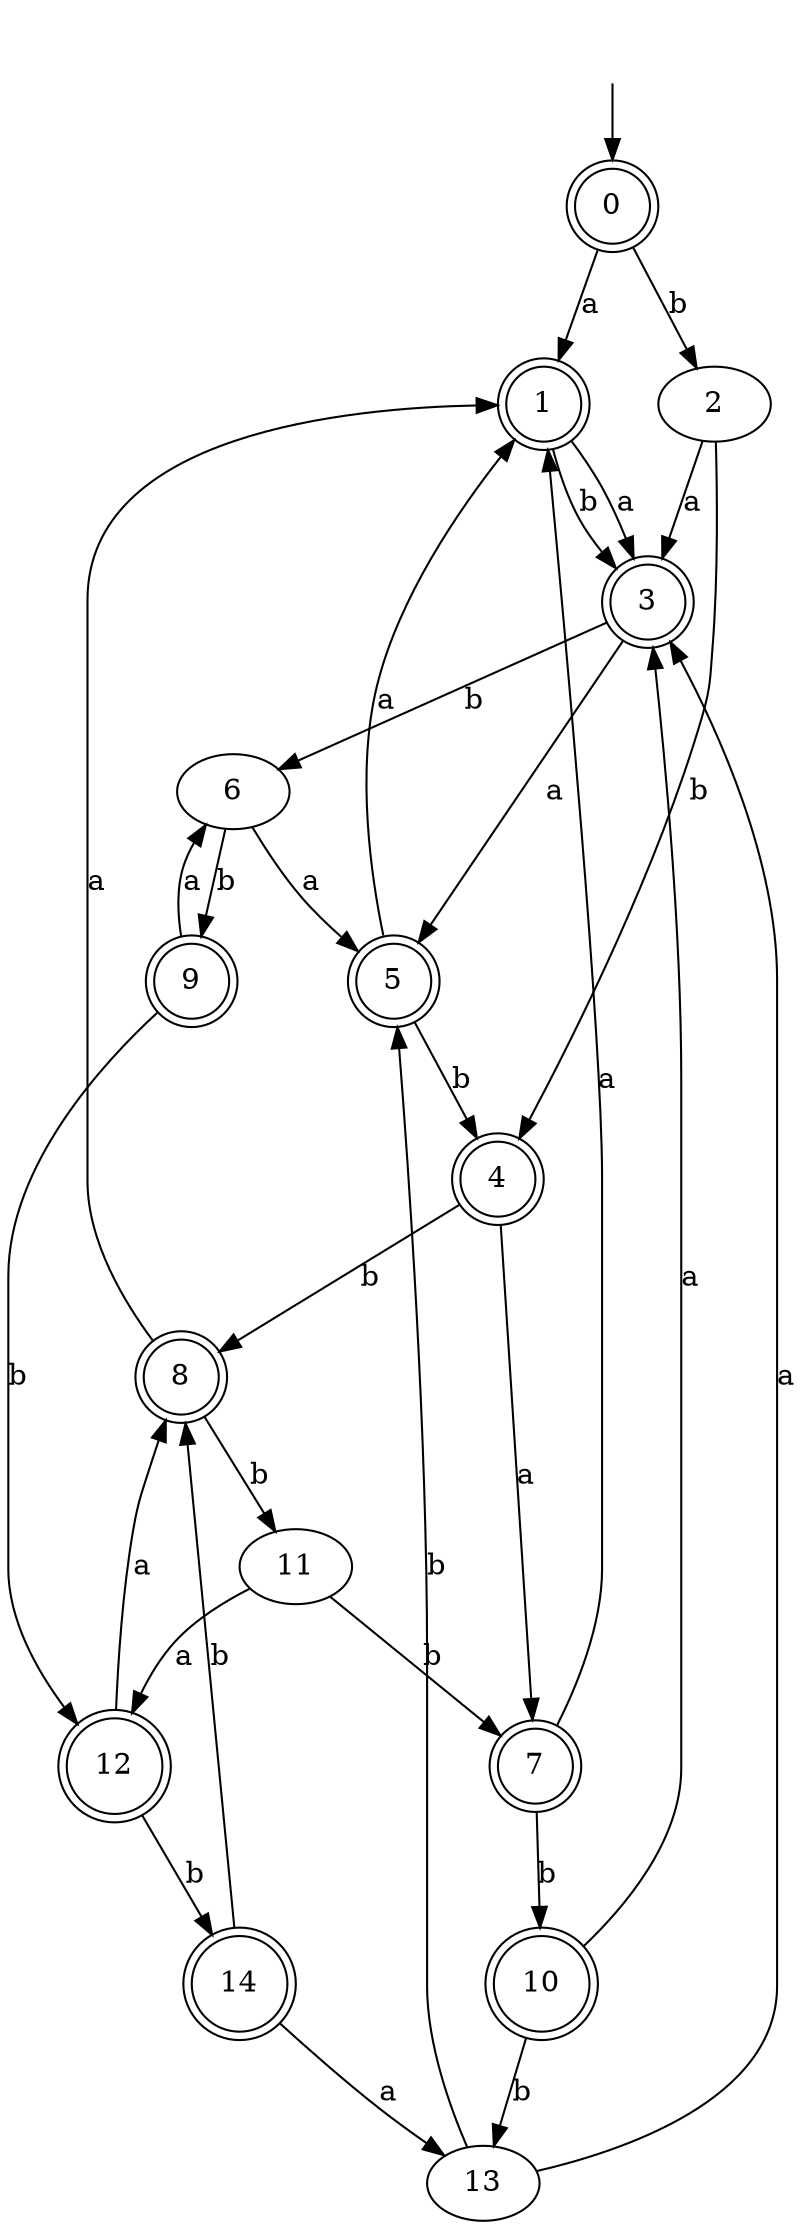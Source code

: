 digraph RandomDFA {
  __start0 [label="", shape=none];
  __start0 -> 0 [label=""];
  0 [shape=circle] [shape=doublecircle]
  0 -> 1 [label="a"]
  0 -> 2 [label="b"]
  1 [shape=doublecircle]
  1 -> 3 [label="a"]
  1 -> 3 [label="b"]
  2
  2 -> 3 [label="a"]
  2 -> 4 [label="b"]
  3 [shape=doublecircle]
  3 -> 5 [label="a"]
  3 -> 6 [label="b"]
  4 [shape=doublecircle]
  4 -> 7 [label="a"]
  4 -> 8 [label="b"]
  5 [shape=doublecircle]
  5 -> 1 [label="a"]
  5 -> 4 [label="b"]
  6
  6 -> 5 [label="a"]
  6 -> 9 [label="b"]
  7 [shape=doublecircle]
  7 -> 1 [label="a"]
  7 -> 10 [label="b"]
  8 [shape=doublecircle]
  8 -> 1 [label="a"]
  8 -> 11 [label="b"]
  9 [shape=doublecircle]
  9 -> 6 [label="a"]
  9 -> 12 [label="b"]
  10 [shape=doublecircle]
  10 -> 3 [label="a"]
  10 -> 13 [label="b"]
  11
  11 -> 12 [label="a"]
  11 -> 7 [label="b"]
  12 [shape=doublecircle]
  12 -> 8 [label="a"]
  12 -> 14 [label="b"]
  13
  13 -> 3 [label="a"]
  13 -> 5 [label="b"]
  14 [shape=doublecircle]
  14 -> 13 [label="a"]
  14 -> 8 [label="b"]
}
